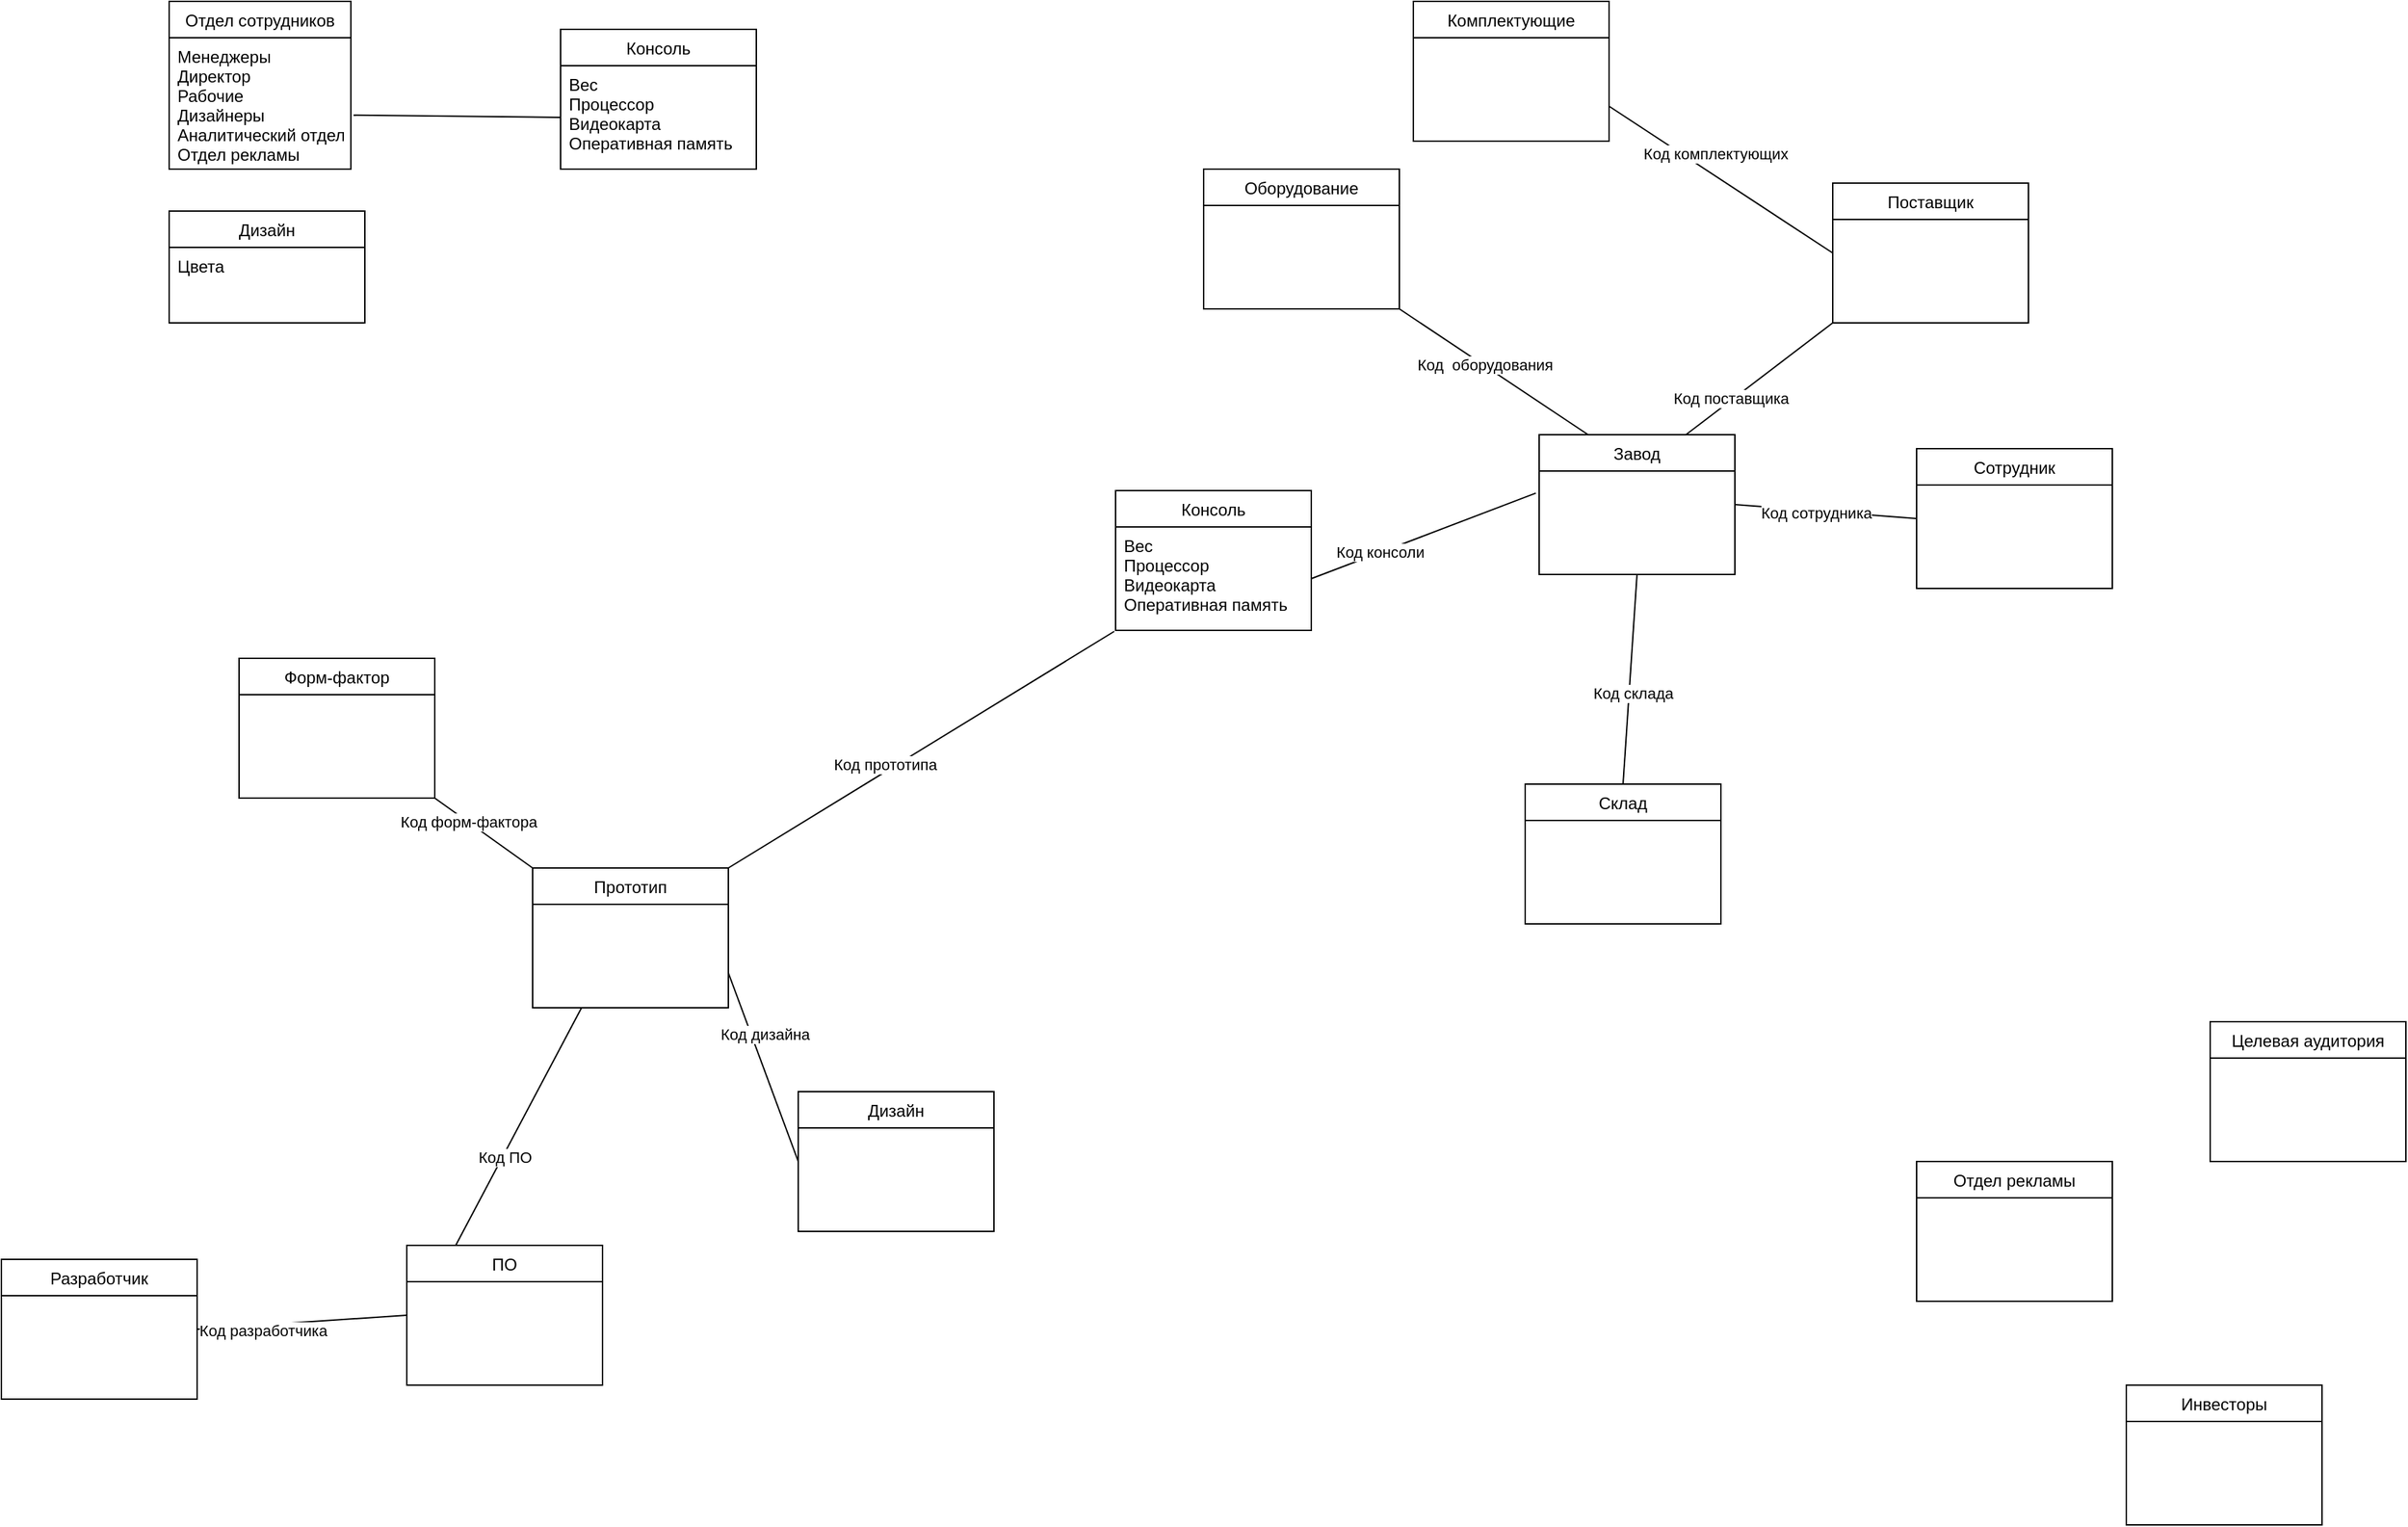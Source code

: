 <mxfile version="15.2.9" type="github">
  <diagram id="-OPA52gdBElvR5p007l_" name="Page-1">
    <mxGraphModel dx="3076" dy="762" grid="1" gridSize="10" guides="1" tooltips="1" connect="1" arrows="1" fold="1" page="1" pageScale="1" pageWidth="1654" pageHeight="2336" math="0" shadow="0">
      <root>
        <mxCell id="0" />
        <mxCell id="1" parent="0" />
        <mxCell id="R5nsl51rE5XBlnCks4MR-1" value="Консоль" style="swimlane;fontStyle=0;childLayout=stackLayout;horizontal=1;startSize=26;horizontalStack=0;resizeParent=1;resizeParentMax=0;resizeLast=0;collapsible=1;marginBottom=0;" parent="1" vertex="1">
          <mxGeometry x="290" y="30" width="140" height="100" as="geometry" />
        </mxCell>
        <mxCell id="R5nsl51rE5XBlnCks4MR-4" value="Вес&#xa;Процессор&#xa;Видеокарта&#xa;Оперативная память" style="text;strokeColor=none;fillColor=none;align=left;verticalAlign=top;spacingLeft=4;spacingRight=4;overflow=hidden;rotatable=0;points=[[0,0.5],[1,0.5]];portConstraint=eastwest;" parent="R5nsl51rE5XBlnCks4MR-1" vertex="1">
          <mxGeometry y="26" width="140" height="74" as="geometry" />
        </mxCell>
        <mxCell id="R5nsl51rE5XBlnCks4MR-6" value="Завод" style="swimlane;fontStyle=0;childLayout=stackLayout;horizontal=1;startSize=26;horizontalStack=0;resizeParent=1;resizeParentMax=0;resizeLast=0;collapsible=1;marginBottom=0;" parent="1" vertex="1">
          <mxGeometry x="990" y="320" width="140" height="100" as="geometry" />
        </mxCell>
        <mxCell id="R5nsl51rE5XBlnCks4MR-8" value="Отдел сотрудников" style="swimlane;fontStyle=0;childLayout=stackLayout;horizontal=1;startSize=26;horizontalStack=0;resizeParent=1;resizeParentMax=0;resizeLast=0;collapsible=1;marginBottom=0;" parent="1" vertex="1">
          <mxGeometry x="10" y="10" width="130" height="120" as="geometry" />
        </mxCell>
        <mxCell id="R5nsl51rE5XBlnCks4MR-9" value="Менеджеры&#xa;Директор&#xa;Рабочие&#xa;Дизайнеры&#xa;Аналитический отдел&#xa;Отдел рекламы" style="text;strokeColor=none;fillColor=none;align=left;verticalAlign=top;spacingLeft=4;spacingRight=4;overflow=hidden;rotatable=0;points=[[0,0.5],[1,0.5]];portConstraint=eastwest;" parent="R5nsl51rE5XBlnCks4MR-8" vertex="1">
          <mxGeometry y="26" width="130" height="94" as="geometry" />
        </mxCell>
        <mxCell id="R5nsl51rE5XBlnCks4MR-10" value="" style="endArrow=none;html=1;entryX=1.015;entryY=0.589;entryDx=0;entryDy=0;entryPerimeter=0;exitX=0;exitY=0.5;exitDx=0;exitDy=0;" parent="1" source="R5nsl51rE5XBlnCks4MR-4" target="R5nsl51rE5XBlnCks4MR-9" edge="1">
          <mxGeometry width="50" height="50" relative="1" as="geometry">
            <mxPoint x="360" y="210" as="sourcePoint" />
            <mxPoint x="410" y="160" as="targetPoint" />
          </mxGeometry>
        </mxCell>
        <mxCell id="R5nsl51rE5XBlnCks4MR-11" value="Консоль" style="swimlane;fontStyle=0;childLayout=stackLayout;horizontal=1;startSize=26;horizontalStack=0;resizeParent=1;resizeParentMax=0;resizeLast=0;collapsible=1;marginBottom=0;" parent="1" vertex="1">
          <mxGeometry x="687" y="360" width="140" height="100" as="geometry" />
        </mxCell>
        <mxCell id="R5nsl51rE5XBlnCks4MR-12" value="Вес&#xa;Процессор&#xa;Видеокарта&#xa;Оперативная память" style="text;strokeColor=none;fillColor=none;align=left;verticalAlign=top;spacingLeft=4;spacingRight=4;overflow=hidden;rotatable=0;points=[[0,0.5],[1,0.5]];portConstraint=eastwest;" parent="R5nsl51rE5XBlnCks4MR-11" vertex="1">
          <mxGeometry y="26" width="140" height="74" as="geometry" />
        </mxCell>
        <mxCell id="R5nsl51rE5XBlnCks4MR-13" value="Дизайн" style="swimlane;fontStyle=0;childLayout=stackLayout;horizontal=1;startSize=26;horizontalStack=0;resizeParent=1;resizeParentMax=0;resizeLast=0;collapsible=1;marginBottom=0;" parent="1" vertex="1">
          <mxGeometry x="10" y="160" width="140" height="80" as="geometry" />
        </mxCell>
        <mxCell id="R5nsl51rE5XBlnCks4MR-14" value="Цвета&#xa;" style="text;strokeColor=none;fillColor=none;align=left;verticalAlign=top;spacingLeft=4;spacingRight=4;overflow=hidden;rotatable=0;points=[[0,0.5],[1,0.5]];portConstraint=eastwest;" parent="R5nsl51rE5XBlnCks4MR-13" vertex="1">
          <mxGeometry y="26" width="140" height="54" as="geometry" />
        </mxCell>
        <mxCell id="R5nsl51rE5XBlnCks4MR-19" value="" style="endArrow=none;html=1;entryX=-0.017;entryY=0.214;entryDx=0;entryDy=0;entryPerimeter=0;exitX=1;exitY=0.5;exitDx=0;exitDy=0;" parent="1" source="R5nsl51rE5XBlnCks4MR-12" edge="1">
          <mxGeometry width="50" height="50" relative="1" as="geometry">
            <mxPoint x="740" y="380" as="sourcePoint" />
            <mxPoint x="987.62" y="361.836" as="targetPoint" />
          </mxGeometry>
        </mxCell>
        <mxCell id="R5nsl51rE5XBlnCks4MR-20" value="Код консоли" style="edgeLabel;html=1;align=center;verticalAlign=middle;resizable=0;points=[];" parent="R5nsl51rE5XBlnCks4MR-19" vertex="1" connectable="0">
          <mxGeometry x="-0.387" y="1" relative="1" as="geometry">
            <mxPoint as="offset" />
          </mxGeometry>
        </mxCell>
        <mxCell id="R5nsl51rE5XBlnCks4MR-26" value="Сотрудник" style="swimlane;fontStyle=0;childLayout=stackLayout;horizontal=1;startSize=26;horizontalStack=0;resizeParent=1;resizeParentMax=0;resizeLast=0;collapsible=1;marginBottom=0;" parent="1" vertex="1">
          <mxGeometry x="1260" y="330" width="140" height="100" as="geometry" />
        </mxCell>
        <mxCell id="R5nsl51rE5XBlnCks4MR-27" value="" style="endArrow=none;html=1;entryX=0;entryY=0.5;entryDx=0;entryDy=0;exitX=1;exitY=0.5;exitDx=0;exitDy=0;" parent="1" source="R5nsl51rE5XBlnCks4MR-6" target="R5nsl51rE5XBlnCks4MR-26" edge="1">
          <mxGeometry width="50" height="50" relative="1" as="geometry">
            <mxPoint x="1130" y="410" as="sourcePoint" />
            <mxPoint x="1260" y="250" as="targetPoint" />
          </mxGeometry>
        </mxCell>
        <mxCell id="R5nsl51rE5XBlnCks4MR-28" value="Код сотрудника" style="edgeLabel;html=1;align=center;verticalAlign=middle;resizable=0;points=[];" parent="R5nsl51rE5XBlnCks4MR-27" vertex="1" connectable="0">
          <mxGeometry x="-0.128" y="-1" relative="1" as="geometry">
            <mxPoint x="1" as="offset" />
          </mxGeometry>
        </mxCell>
        <mxCell id="R5nsl51rE5XBlnCks4MR-30" value="" style="endArrow=none;html=1;entryX=0.5;entryY=1;entryDx=0;entryDy=0;exitX=0.5;exitY=0;exitDx=0;exitDy=0;" parent="1" source="R5nsl51rE5XBlnCks4MR-31" target="R5nsl51rE5XBlnCks4MR-6" edge="1">
          <mxGeometry width="50" height="50" relative="1" as="geometry">
            <mxPoint x="1110" y="550" as="sourcePoint" />
            <mxPoint x="1160" y="500" as="targetPoint" />
          </mxGeometry>
        </mxCell>
        <mxCell id="R5nsl51rE5XBlnCks4MR-33" value="Код склада" style="edgeLabel;html=1;align=center;verticalAlign=middle;resizable=0;points=[];" parent="R5nsl51rE5XBlnCks4MR-30" vertex="1" connectable="0">
          <mxGeometry x="-0.123" y="-2" relative="1" as="geometry">
            <mxPoint as="offset" />
          </mxGeometry>
        </mxCell>
        <mxCell id="R5nsl51rE5XBlnCks4MR-31" value="Склад" style="swimlane;fontStyle=0;childLayout=stackLayout;horizontal=1;startSize=26;horizontalStack=0;resizeParent=1;resizeParentMax=0;resizeLast=0;collapsible=1;marginBottom=0;" parent="1" vertex="1">
          <mxGeometry x="980" y="570" width="140" height="100" as="geometry" />
        </mxCell>
        <mxCell id="R5nsl51rE5XBlnCks4MR-35" value="Поставщик" style="swimlane;fontStyle=0;childLayout=stackLayout;horizontal=1;startSize=26;horizontalStack=0;resizeParent=1;resizeParentMax=0;resizeLast=0;collapsible=1;marginBottom=0;" parent="1" vertex="1">
          <mxGeometry x="1200" y="140" width="140" height="100" as="geometry" />
        </mxCell>
        <mxCell id="R5nsl51rE5XBlnCks4MR-36" value="" style="endArrow=none;html=1;entryX=0;entryY=1;entryDx=0;entryDy=0;exitX=0.75;exitY=0;exitDx=0;exitDy=0;" parent="1" source="R5nsl51rE5XBlnCks4MR-6" target="R5nsl51rE5XBlnCks4MR-35" edge="1">
          <mxGeometry width="50" height="50" relative="1" as="geometry">
            <mxPoint x="1310" y="350" as="sourcePoint" />
            <mxPoint x="1360" y="300" as="targetPoint" />
          </mxGeometry>
        </mxCell>
        <mxCell id="R5nsl51rE5XBlnCks4MR-37" value="Код поставщика" style="edgeLabel;html=1;align=center;verticalAlign=middle;resizable=0;points=[];" parent="R5nsl51rE5XBlnCks4MR-36" vertex="1" connectable="0">
          <mxGeometry x="-0.388" y="1" relative="1" as="geometry">
            <mxPoint y="-1" as="offset" />
          </mxGeometry>
        </mxCell>
        <mxCell id="R5nsl51rE5XBlnCks4MR-38" value="Комплектующие" style="swimlane;fontStyle=0;childLayout=stackLayout;horizontal=1;startSize=26;horizontalStack=0;resizeParent=1;resizeParentMax=0;resizeLast=0;collapsible=1;marginBottom=0;" parent="1" vertex="1">
          <mxGeometry x="900" y="10" width="140" height="100" as="geometry" />
        </mxCell>
        <mxCell id="R5nsl51rE5XBlnCks4MR-39" value="" style="endArrow=none;html=1;entryX=1;entryY=0.75;entryDx=0;entryDy=0;exitX=0;exitY=0.5;exitDx=0;exitDy=0;" parent="1" source="R5nsl51rE5XBlnCks4MR-35" target="R5nsl51rE5XBlnCks4MR-38" edge="1">
          <mxGeometry width="50" height="50" relative="1" as="geometry">
            <mxPoint x="1310" y="350" as="sourcePoint" />
            <mxPoint x="1360" y="300" as="targetPoint" />
          </mxGeometry>
        </mxCell>
        <mxCell id="R5nsl51rE5XBlnCks4MR-40" value="Код комплектующих" style="edgeLabel;html=1;align=center;verticalAlign=middle;resizable=0;points=[];" parent="R5nsl51rE5XBlnCks4MR-39" vertex="1" connectable="0">
          <mxGeometry x="0.394" y="2" relative="1" as="geometry">
            <mxPoint x="28" as="offset" />
          </mxGeometry>
        </mxCell>
        <mxCell id="R5nsl51rE5XBlnCks4MR-42" value="Прототип" style="swimlane;fontStyle=0;childLayout=stackLayout;horizontal=1;startSize=26;horizontalStack=0;resizeParent=1;resizeParentMax=0;resizeLast=0;collapsible=1;marginBottom=0;" parent="1" vertex="1">
          <mxGeometry x="270" y="630" width="140" height="100" as="geometry" />
        </mxCell>
        <mxCell id="R5nsl51rE5XBlnCks4MR-43" value="" style="endArrow=none;html=1;entryX=-0.007;entryY=1.01;entryDx=0;entryDy=0;entryPerimeter=0;exitX=1;exitY=0;exitDx=0;exitDy=0;" parent="1" source="R5nsl51rE5XBlnCks4MR-42" target="R5nsl51rE5XBlnCks4MR-12" edge="1">
          <mxGeometry width="50" height="50" relative="1" as="geometry">
            <mxPoint x="420" y="690" as="sourcePoint" />
            <mxPoint x="470" y="640" as="targetPoint" />
          </mxGeometry>
        </mxCell>
        <mxCell id="R5nsl51rE5XBlnCks4MR-44" value="Код прототипа" style="edgeLabel;html=1;align=center;verticalAlign=middle;resizable=0;points=[];" parent="R5nsl51rE5XBlnCks4MR-43" vertex="1" connectable="0">
          <mxGeometry x="-0.172" y="4" relative="1" as="geometry">
            <mxPoint y="-1" as="offset" />
          </mxGeometry>
        </mxCell>
        <mxCell id="R5nsl51rE5XBlnCks4MR-45" value="Дизайн" style="swimlane;fontStyle=0;childLayout=stackLayout;horizontal=1;startSize=26;horizontalStack=0;resizeParent=1;resizeParentMax=0;resizeLast=0;collapsible=1;marginBottom=0;" parent="1" vertex="1">
          <mxGeometry x="460" y="790" width="140" height="100" as="geometry" />
        </mxCell>
        <mxCell id="R5nsl51rE5XBlnCks4MR-46" value="Форм-фактор" style="swimlane;fontStyle=0;childLayout=stackLayout;horizontal=1;startSize=26;horizontalStack=0;resizeParent=1;resizeParentMax=0;resizeLast=0;collapsible=1;marginBottom=0;" parent="1" vertex="1">
          <mxGeometry x="60" y="480" width="140" height="100" as="geometry" />
        </mxCell>
        <mxCell id="R5nsl51rE5XBlnCks4MR-47" value="" style="endArrow=none;html=1;entryX=1;entryY=1;entryDx=0;entryDy=0;exitX=0;exitY=0;exitDx=0;exitDy=0;" parent="1" source="R5nsl51rE5XBlnCks4MR-42" target="R5nsl51rE5XBlnCks4MR-46" edge="1">
          <mxGeometry width="50" height="50" relative="1" as="geometry">
            <mxPoint x="440" y="700" as="sourcePoint" />
            <mxPoint x="490" y="650" as="targetPoint" />
          </mxGeometry>
        </mxCell>
        <mxCell id="R5nsl51rE5XBlnCks4MR-48" value="Код форм-фактора" style="edgeLabel;html=1;align=center;verticalAlign=middle;resizable=0;points=[];" parent="R5nsl51rE5XBlnCks4MR-47" vertex="1" connectable="0">
          <mxGeometry x="0.322" relative="1" as="geometry">
            <mxPoint as="offset" />
          </mxGeometry>
        </mxCell>
        <mxCell id="R5nsl51rE5XBlnCks4MR-49" value="" style="endArrow=none;html=1;exitX=1;exitY=0.75;exitDx=0;exitDy=0;entryX=0;entryY=0.5;entryDx=0;entryDy=0;" parent="1" source="R5nsl51rE5XBlnCks4MR-42" target="R5nsl51rE5XBlnCks4MR-45" edge="1">
          <mxGeometry width="50" height="50" relative="1" as="geometry">
            <mxPoint x="440" y="700" as="sourcePoint" />
            <mxPoint x="490" y="650" as="targetPoint" />
          </mxGeometry>
        </mxCell>
        <mxCell id="R5nsl51rE5XBlnCks4MR-50" value="Код дизайна" style="edgeLabel;html=1;align=center;verticalAlign=middle;resizable=0;points=[];" parent="R5nsl51rE5XBlnCks4MR-49" vertex="1" connectable="0">
          <mxGeometry x="-0.476" y="-3" relative="1" as="geometry">
            <mxPoint x="16" y="8" as="offset" />
          </mxGeometry>
        </mxCell>
        <mxCell id="R5nsl51rE5XBlnCks4MR-51" value="ПО" style="swimlane;fontStyle=0;childLayout=stackLayout;horizontal=1;startSize=26;horizontalStack=0;resizeParent=1;resizeParentMax=0;resizeLast=0;collapsible=1;marginBottom=0;" parent="1" vertex="1">
          <mxGeometry x="180" y="900" width="140" height="100" as="geometry" />
        </mxCell>
        <mxCell id="R5nsl51rE5XBlnCks4MR-52" value="" style="endArrow=none;html=1;entryX=0.25;entryY=1;entryDx=0;entryDy=0;exitX=0.25;exitY=0;exitDx=0;exitDy=0;" parent="1" source="R5nsl51rE5XBlnCks4MR-51" target="R5nsl51rE5XBlnCks4MR-42" edge="1">
          <mxGeometry width="50" height="50" relative="1" as="geometry">
            <mxPoint x="460" y="740" as="sourcePoint" />
            <mxPoint x="510" y="690" as="targetPoint" />
          </mxGeometry>
        </mxCell>
        <mxCell id="R5nsl51rE5XBlnCks4MR-53" value="Код ПО" style="edgeLabel;html=1;align=center;verticalAlign=middle;resizable=0;points=[];" parent="R5nsl51rE5XBlnCks4MR-52" vertex="1" connectable="0">
          <mxGeometry x="-0.256" y="-2" relative="1" as="geometry">
            <mxPoint y="-1" as="offset" />
          </mxGeometry>
        </mxCell>
        <mxCell id="R5nsl51rE5XBlnCks4MR-54" value="Разработчик" style="swimlane;fontStyle=0;childLayout=stackLayout;horizontal=1;startSize=26;horizontalStack=0;resizeParent=1;resizeParentMax=0;resizeLast=0;collapsible=1;marginBottom=0;" parent="1" vertex="1">
          <mxGeometry x="-110" y="910" width="140" height="100" as="geometry" />
        </mxCell>
        <mxCell id="R5nsl51rE5XBlnCks4MR-55" value="" style="endArrow=none;html=1;exitX=1;exitY=0.5;exitDx=0;exitDy=0;entryX=0;entryY=0.5;entryDx=0;entryDy=0;" parent="1" source="R5nsl51rE5XBlnCks4MR-54" target="R5nsl51rE5XBlnCks4MR-51" edge="1">
          <mxGeometry width="50" height="50" relative="1" as="geometry">
            <mxPoint x="650" y="720" as="sourcePoint" />
            <mxPoint x="700" y="670" as="targetPoint" />
          </mxGeometry>
        </mxCell>
        <mxCell id="R5nsl51rE5XBlnCks4MR-56" value="Код разработчика" style="edgeLabel;html=1;align=center;verticalAlign=middle;resizable=0;points=[];" parent="R5nsl51rE5XBlnCks4MR-55" vertex="1" connectable="0">
          <mxGeometry x="-0.372" y="-4" relative="1" as="geometry">
            <mxPoint as="offset" />
          </mxGeometry>
        </mxCell>
        <mxCell id="R5nsl51rE5XBlnCks4MR-57" value="Оборудование" style="swimlane;fontStyle=0;childLayout=stackLayout;horizontal=1;startSize=26;horizontalStack=0;resizeParent=1;resizeParentMax=0;resizeLast=0;collapsible=1;marginBottom=0;" parent="1" vertex="1">
          <mxGeometry x="750" y="130" width="140" height="100" as="geometry" />
        </mxCell>
        <mxCell id="R5nsl51rE5XBlnCks4MR-58" value="" style="endArrow=none;html=1;entryX=1;entryY=1;entryDx=0;entryDy=0;exitX=0.25;exitY=0;exitDx=0;exitDy=0;" parent="1" source="R5nsl51rE5XBlnCks4MR-6" target="R5nsl51rE5XBlnCks4MR-57" edge="1">
          <mxGeometry width="50" height="50" relative="1" as="geometry">
            <mxPoint x="910" y="320" as="sourcePoint" />
            <mxPoint x="960" y="270" as="targetPoint" />
          </mxGeometry>
        </mxCell>
        <mxCell id="R5nsl51rE5XBlnCks4MR-59" value="Код&amp;nbsp; оборудования" style="edgeLabel;html=1;align=center;verticalAlign=middle;resizable=0;points=[];" parent="R5nsl51rE5XBlnCks4MR-58" vertex="1" connectable="0">
          <mxGeometry x="0.56" y="-2" relative="1" as="geometry">
            <mxPoint x="30" y="22" as="offset" />
          </mxGeometry>
        </mxCell>
        <mxCell id="6iu_InG_KhibuN6My5aO-1" value="Целевая аудитория" style="swimlane;fontStyle=0;childLayout=stackLayout;horizontal=1;startSize=26;horizontalStack=0;resizeParent=1;resizeParentMax=0;resizeLast=0;collapsible=1;marginBottom=0;" vertex="1" parent="1">
          <mxGeometry x="1470" y="740" width="140" height="100" as="geometry" />
        </mxCell>
        <mxCell id="6iu_InG_KhibuN6My5aO-2" value="Отдел рекламы" style="swimlane;fontStyle=0;childLayout=stackLayout;horizontal=1;startSize=26;horizontalStack=0;resizeParent=1;resizeParentMax=0;resizeLast=0;collapsible=1;marginBottom=0;" vertex="1" parent="1">
          <mxGeometry x="1260" y="840" width="140" height="100" as="geometry" />
        </mxCell>
        <mxCell id="6iu_InG_KhibuN6My5aO-3" value="Инвесторы" style="swimlane;fontStyle=0;childLayout=stackLayout;horizontal=1;startSize=26;horizontalStack=0;resizeParent=1;resizeParentMax=0;resizeLast=0;collapsible=1;marginBottom=0;" vertex="1" parent="1">
          <mxGeometry x="1410" y="1000" width="140" height="100" as="geometry" />
        </mxCell>
      </root>
    </mxGraphModel>
  </diagram>
</mxfile>
